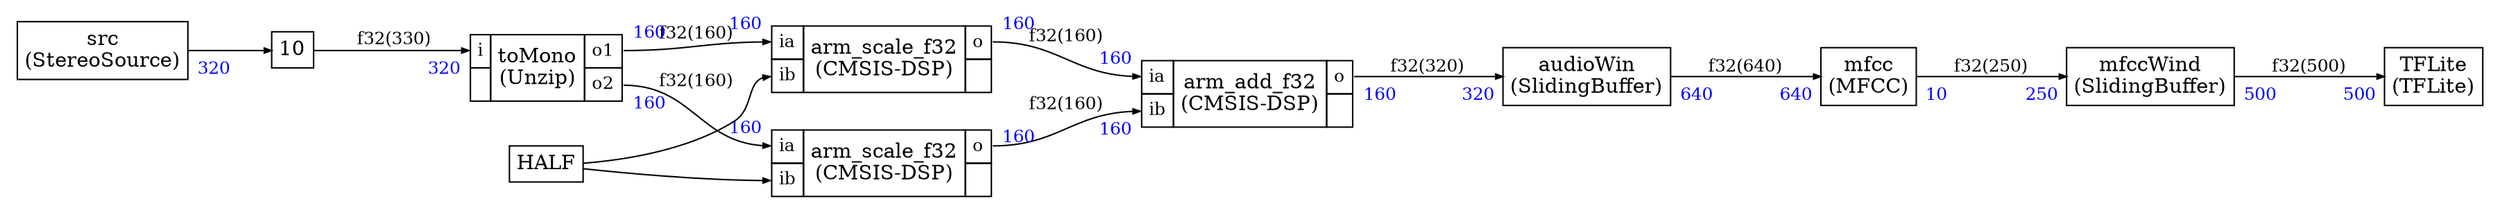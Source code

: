 



digraph structs {
    bgcolor = "white"
    node [shape=plaintext,color="black",fontcolor="black",fontname="Times-Roman"]
    rankdir=LR
    edge [arrowsize="0.5",color="black",fontcolor="black",fontname="Times-Roman"]


TFLite [label=<
<TABLE color="black" bgcolor="none" BORDER="0" CELLBORDER="1" CELLSPACING="0" CELLPADDING="4">
  <TR>
    <TD ALIGN="CENTER" PORT="i"><FONT COLOR="black" POINT-SIZE="14.0">TFLite<BR/>(TFLite)</FONT></TD>
  </TR>
</TABLE>>];


arm_add_f321 [label=<
<TABLE color="black" bgcolor="none" BORDER="0" CELLBORDER="1" CELLSPACING="0" CELLPADDING="4">
  <TR>
    <TD PORT="ia"><FONT POINT-SIZE="12.0" COLOR="black">ia</FONT></TD>
    <TD ALIGN="CENTER" ROWSPAN="2"><FONT COLOR="black" POINT-SIZE="14.0">arm_add_f32<BR/>(CMSIS-DSP)</FONT></TD>
    <TD PORT="o"><FONT POINT-SIZE="12.0" COLOR="black">o</FONT></TD>
  </TR>
<TR>
<TD PORT="ib"><FONT POINT-SIZE="12.0" COLOR="black">ib</FONT></TD>

 
<TD></TD></TR>

</TABLE>>];


arm_scale_f321 [label=<
<TABLE color="black" bgcolor="none" BORDER="0" CELLBORDER="1" CELLSPACING="0" CELLPADDING="4">
  <TR>
    <TD PORT="ia"><FONT POINT-SIZE="12.0" COLOR="black">ia</FONT></TD>
    <TD ALIGN="CENTER" ROWSPAN="2"><FONT COLOR="black" POINT-SIZE="14.0">arm_scale_f32<BR/>(CMSIS-DSP)</FONT></TD>
    <TD PORT="o"><FONT POINT-SIZE="12.0" COLOR="black">o</FONT></TD>
  </TR>
<TR>
<TD PORT="ib"><FONT POINT-SIZE="12.0" COLOR="black">ib</FONT></TD>

 
<TD></TD></TR>

</TABLE>>];


arm_scale_f322 [label=<
<TABLE color="black" bgcolor="none" BORDER="0" CELLBORDER="1" CELLSPACING="0" CELLPADDING="4">
  <TR>
    <TD PORT="ia"><FONT POINT-SIZE="12.0" COLOR="black">ia</FONT></TD>
    <TD ALIGN="CENTER" ROWSPAN="2"><FONT COLOR="black" POINT-SIZE="14.0">arm_scale_f32<BR/>(CMSIS-DSP)</FONT></TD>
    <TD PORT="o"><FONT POINT-SIZE="12.0" COLOR="black">o</FONT></TD>
  </TR>
<TR>
<TD PORT="ib"><FONT POINT-SIZE="12.0" COLOR="black">ib</FONT></TD>

 
<TD></TD></TR>

</TABLE>>];

audioWin [label=<
<TABLE color="black" bgcolor="none" BORDER="0" CELLBORDER="1" CELLSPACING="0" CELLPADDING="4">
  <TR>
    <TD ALIGN="CENTER" PORT="i"><FONT COLOR="black" POINT-SIZE="14.0">audioWin<BR/>(SlidingBuffer)</FONT></TD>
  </TR>
</TABLE>>];

mfcc [label=<
<TABLE color="black" bgcolor="none" BORDER="0" CELLBORDER="1" CELLSPACING="0" CELLPADDING="4">
  <TR>
    <TD ALIGN="CENTER" PORT="i"><FONT COLOR="black" POINT-SIZE="14.0">mfcc<BR/>(MFCC)</FONT></TD>
  </TR>
</TABLE>>];

mfccWind [label=<
<TABLE color="black" bgcolor="none" BORDER="0" CELLBORDER="1" CELLSPACING="0" CELLPADDING="4">
  <TR>
    <TD ALIGN="CENTER" PORT="i"><FONT COLOR="black" POINT-SIZE="14.0">mfccWind<BR/>(SlidingBuffer)</FONT></TD>
  </TR>
</TABLE>>];

src [label=<
<TABLE color="black" bgcolor="none" BORDER="0" CELLBORDER="1" CELLSPACING="0" CELLPADDING="4">
  <TR>
    <TD ALIGN="CENTER" PORT="i"><FONT COLOR="black" POINT-SIZE="14.0">src<BR/>(StereoSource)</FONT></TD>
  </TR>
</TABLE>>];


toMono [label=<
<TABLE color="black" bgcolor="none" BORDER="0" CELLBORDER="1" CELLSPACING="0" CELLPADDING="4">
  <TR>
    <TD PORT="i"><FONT POINT-SIZE="12.0" COLOR="black">i</FONT></TD>
    <TD ALIGN="CENTER" ROWSPAN="2"><FONT COLOR="black" POINT-SIZE="14.0">toMono<BR/>(Unzip)</FONT></TD>
    <TD PORT="o1"><FONT POINT-SIZE="12.0" COLOR="black">o1</FONT></TD>
  </TR>
<TR>
 
<TD></TD>
<TD PORT="o2"><FONT POINT-SIZE="12.0" COLOR="black">o2</FONT></TD>
</TR>

</TABLE>>];


srctoMonoDelay [label=<
<TABLE color="black" bgcolor="none" BORDER="0" CELLBORDER="1" CELLSPACING="0" CELLPADDING="4">
  <TR>
    <TD ALIGN="CENTER" PORT="i"><FONT COLOR="black" POINT-SIZE="14.0">10</FONT></TD>
  </TR>
</TABLE>>];


src:i -> srctoMonoDelay:i [style="solid",color="black",label="",taillabel=<<TABLE BORDER="0" CELLPADDING="4"><TR><TD><FONT COLOR="blue" POINT-SIZE="12.0" >320</FONT>
</TD></TR></TABLE>>]

srctoMonoDelay:i -> toMono:i [style="solid",color="black",fontsize="12.0",fontcolor="black",label=<f32(330)>
,headlabel=<<TABLE BORDER="0" CELLPADDING="4"><TR><TD><FONT COLOR="blue" POINT-SIZE="12.0" >320</FONT>
</TD></TR></TABLE>>]


toMono:o1 -> arm_scale_f321:ia [style="solid",color="black",fontsize="12.0",fontcolor="black",label=<f32(160)>
,headlabel=<<TABLE BORDER="0" CELLPADDING="4"><TR><TD><FONT COLOR="blue" POINT-SIZE="12.0" >160</FONT>
</TD></TR></TABLE>>
,taillabel=<<TABLE BORDER="0" CELLPADDING="4"><TR><TD><FONT COLOR="blue" POINT-SIZE="12.0" >160</FONT>
</TD></TR></TABLE>>]

toMono:o2 -> arm_scale_f322:ia [style="solid",color="black",fontsize="12.0",fontcolor="black",label=<f32(160)>
,headlabel=<<TABLE BORDER="0" CELLPADDING="4"><TR><TD><FONT COLOR="blue" POINT-SIZE="12.0" >160</FONT>
</TD></TR></TABLE>>
,taillabel=<<TABLE BORDER="0" CELLPADDING="4"><TR><TD><FONT COLOR="blue" POINT-SIZE="12.0" >160</FONT>
</TD></TR></TABLE>>]

arm_scale_f321:o -> arm_add_f321:ia [style="solid",color="black",fontsize="12.0",fontcolor="black",label=<f32(160)>
,headlabel=<<TABLE BORDER="0" CELLPADDING="4"><TR><TD><FONT COLOR="blue" POINT-SIZE="12.0" >160</FONT>
</TD></TR></TABLE>>
,taillabel=<<TABLE BORDER="0" CELLPADDING="4"><TR><TD><FONT COLOR="blue" POINT-SIZE="12.0" >160</FONT>
</TD></TR></TABLE>>]

arm_scale_f322:o -> arm_add_f321:ib [style="solid",color="black",fontsize="12.0",fontcolor="black",label=<f32(160)>
,headlabel=<<TABLE BORDER="0" CELLPADDING="4"><TR><TD><FONT COLOR="blue" POINT-SIZE="12.0" >160</FONT>
</TD></TR></TABLE>>
,taillabel=<<TABLE BORDER="0" CELLPADDING="4"><TR><TD><FONT COLOR="blue" POINT-SIZE="12.0" >160</FONT>
</TD></TR></TABLE>>]

arm_add_f321:o -> audioWin:i [style="solid",color="black",fontsize="12.0",fontcolor="black",label=<f32(320)>
,headlabel=<<TABLE BORDER="0" CELLPADDING="4"><TR><TD><FONT COLOR="blue" POINT-SIZE="12.0" >320</FONT>
</TD></TR></TABLE>>
,taillabel=<<TABLE BORDER="0" CELLPADDING="4"><TR><TD><FONT COLOR="blue" POINT-SIZE="12.0" >160</FONT>
</TD></TR></TABLE>>]

audioWin:i -> mfcc:i [style="solid",color="black",fontsize="12.0",fontcolor="black",label=<f32(640)>
,headlabel=<<TABLE BORDER="0" CELLPADDING="4"><TR><TD><FONT COLOR="blue" POINT-SIZE="12.0" >640</FONT>
</TD></TR></TABLE>>
,taillabel=<<TABLE BORDER="0" CELLPADDING="4"><TR><TD><FONT COLOR="blue" POINT-SIZE="12.0" >640</FONT>
</TD></TR></TABLE>>]

mfcc:i -> mfccWind:i [style="solid",color="black",fontsize="12.0",fontcolor="black",label=<f32(250)>
,headlabel=<<TABLE BORDER="0" CELLPADDING="4"><TR><TD><FONT COLOR="blue" POINT-SIZE="12.0" >250</FONT>
</TD></TR></TABLE>>
,taillabel=<<TABLE BORDER="0" CELLPADDING="4"><TR><TD><FONT COLOR="blue" POINT-SIZE="12.0" >10</FONT>
</TD></TR></TABLE>>]

mfccWind:i -> TFLite:i [style="solid",color="black",fontsize="12.0",fontcolor="black",label=<f32(500)>
,headlabel=<<TABLE BORDER="0" CELLPADDING="4"><TR><TD><FONT COLOR="blue" POINT-SIZE="12.0" >500</FONT>
</TD></TR></TABLE>>
,taillabel=<<TABLE BORDER="0" CELLPADDING="4"><TR><TD><FONT COLOR="blue" POINT-SIZE="12.0" >500</FONT>
</TD></TR></TABLE>>]

HALF [label=<
<TABLE color="black" bgcolor="none" BORDER="0" CELLBORDER="1" CELLSPACING="0" CELLPADDING="4">
  <TR>
    <TD ALIGN="CENTER" PORT="i"><FONT COLOR="black" POINT-SIZE="14.0">HALF</FONT></TD>
  </TR>
</TABLE>>];

HALF:i -> arm_scale_f321:ib
 [style="solid",color="black"]
HALF:i -> arm_scale_f322:ib
 [style="solid",color="black"]
}
